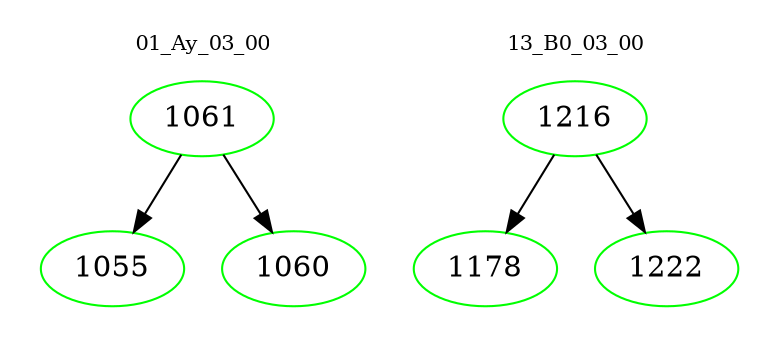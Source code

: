 digraph{
subgraph cluster_0 {
color = white
label = "01_Ay_03_00";
fontsize=10;
T0_1061 [label="1061", color="green"]
T0_1061 -> T0_1055 [color="black"]
T0_1055 [label="1055", color="green"]
T0_1061 -> T0_1060 [color="black"]
T0_1060 [label="1060", color="green"]
}
subgraph cluster_1 {
color = white
label = "13_B0_03_00";
fontsize=10;
T1_1216 [label="1216", color="green"]
T1_1216 -> T1_1178 [color="black"]
T1_1178 [label="1178", color="green"]
T1_1216 -> T1_1222 [color="black"]
T1_1222 [label="1222", color="green"]
}
}
